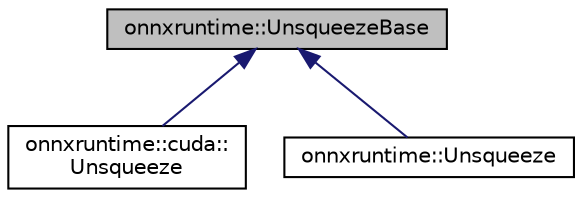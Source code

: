 digraph "onnxruntime::UnsqueezeBase"
{
  edge [fontname="Helvetica",fontsize="10",labelfontname="Helvetica",labelfontsize="10"];
  node [fontname="Helvetica",fontsize="10",shape=record];
  Node0 [label="onnxruntime::UnsqueezeBase",height=0.2,width=0.4,color="black", fillcolor="grey75", style="filled", fontcolor="black"];
  Node0 -> Node1 [dir="back",color="midnightblue",fontsize="10",style="solid"];
  Node1 [label="onnxruntime::cuda::\lUnsqueeze",height=0.2,width=0.4,color="black", fillcolor="white", style="filled",URL="$classonnxruntime_1_1cuda_1_1Unsqueeze.html"];
  Node0 -> Node2 [dir="back",color="midnightblue",fontsize="10",style="solid"];
  Node2 [label="onnxruntime::Unsqueeze",height=0.2,width=0.4,color="black", fillcolor="white", style="filled",URL="$classonnxruntime_1_1Unsqueeze.html"];
}
